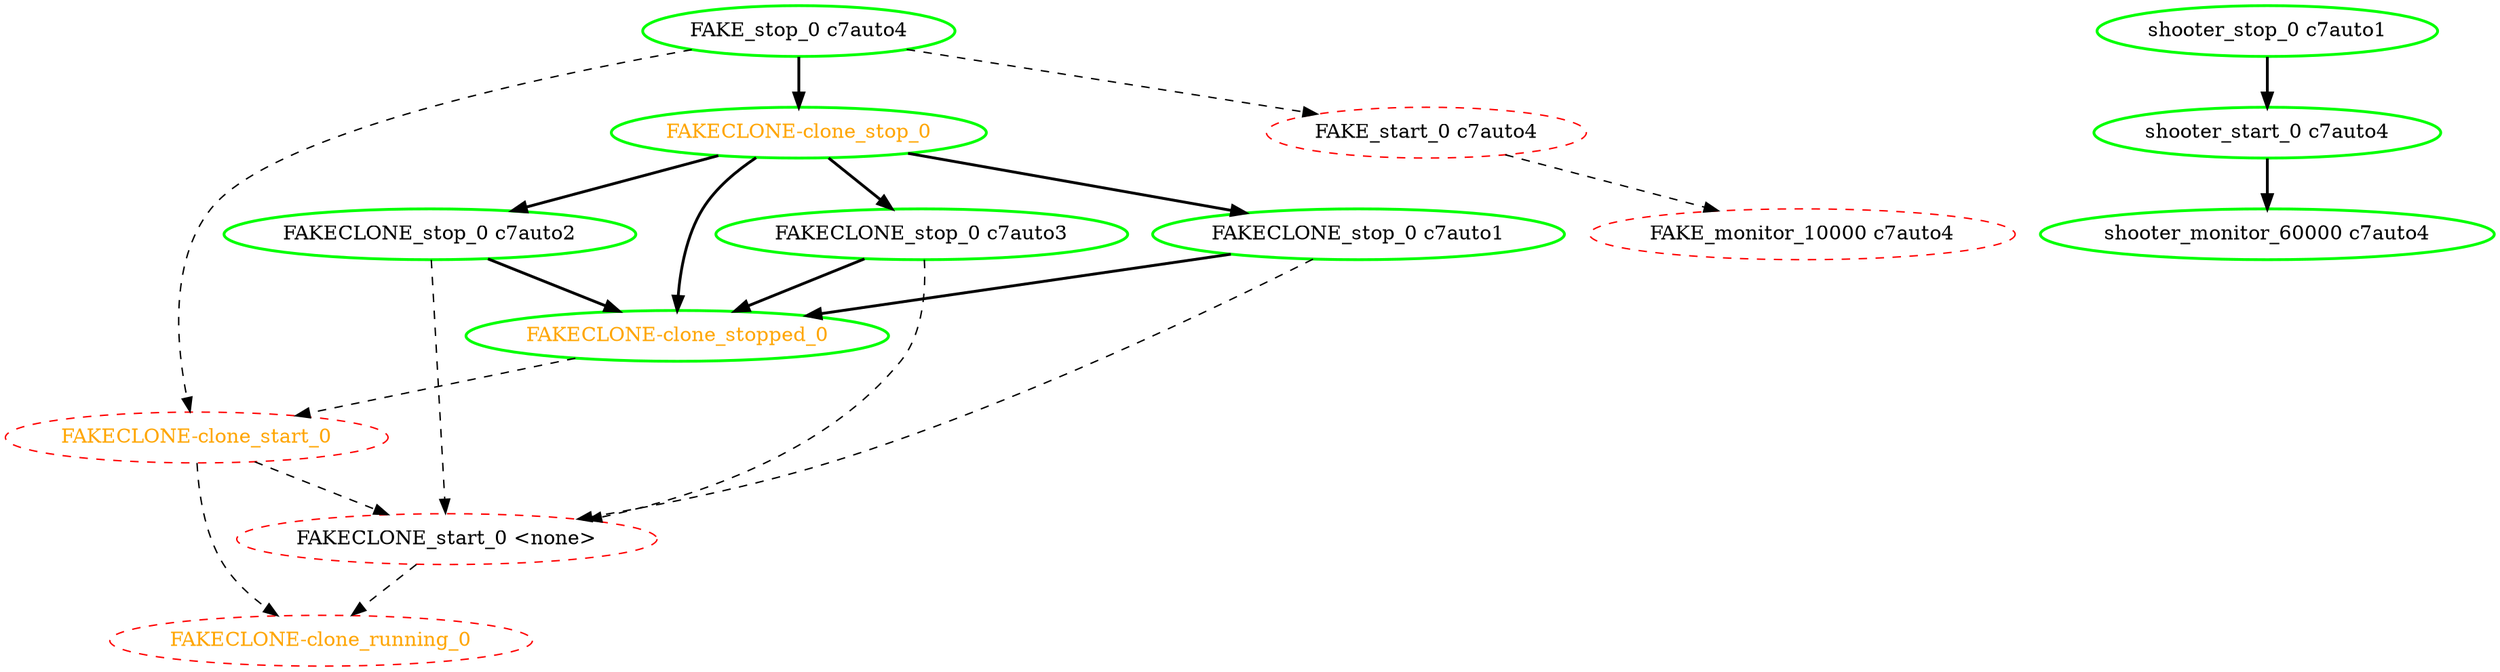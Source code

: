  digraph "g" {
"FAKECLONE-clone_running_0" [ style=dashed color="red" fontcolor="orange"]
"FAKECLONE-clone_start_0" -> "FAKECLONE-clone_running_0" [ style = dashed]
"FAKECLONE-clone_start_0" -> "FAKECLONE_start_0 <none>" [ style = dashed]
"FAKECLONE-clone_start_0" [ style=dashed color="red" fontcolor="orange"]
"FAKECLONE-clone_stop_0" -> "FAKECLONE-clone_stopped_0" [ style = bold]
"FAKECLONE-clone_stop_0" -> "FAKECLONE_stop_0 c7auto1" [ style = bold]
"FAKECLONE-clone_stop_0" -> "FAKECLONE_stop_0 c7auto2" [ style = bold]
"FAKECLONE-clone_stop_0" -> "FAKECLONE_stop_0 c7auto3" [ style = bold]
"FAKECLONE-clone_stop_0" [ style=bold color="green" fontcolor="orange"]
"FAKECLONE-clone_stopped_0" -> "FAKECLONE-clone_start_0" [ style = dashed]
"FAKECLONE-clone_stopped_0" [ style=bold color="green" fontcolor="orange"]
"FAKECLONE_start_0 <none>" -> "FAKECLONE-clone_running_0" [ style = dashed]
"FAKECLONE_start_0 <none>" [ style=dashed color="red" fontcolor="black"]
"FAKECLONE_stop_0 c7auto1" -> "FAKECLONE-clone_stopped_0" [ style = bold]
"FAKECLONE_stop_0 c7auto1" -> "FAKECLONE_start_0 <none>" [ style = dashed]
"FAKECLONE_stop_0 c7auto1" [ style=bold color="green" fontcolor="black"]
"FAKECLONE_stop_0 c7auto2" -> "FAKECLONE-clone_stopped_0" [ style = bold]
"FAKECLONE_stop_0 c7auto2" -> "FAKECLONE_start_0 <none>" [ style = dashed]
"FAKECLONE_stop_0 c7auto2" [ style=bold color="green" fontcolor="black"]
"FAKECLONE_stop_0 c7auto3" -> "FAKECLONE-clone_stopped_0" [ style = bold]
"FAKECLONE_stop_0 c7auto3" -> "FAKECLONE_start_0 <none>" [ style = dashed]
"FAKECLONE_stop_0 c7auto3" [ style=bold color="green" fontcolor="black"]
"FAKE_monitor_10000 c7auto4" [ style=dashed color="red" fontcolor="black"]
"FAKE_start_0 c7auto4" -> "FAKE_monitor_10000 c7auto4" [ style = dashed]
"FAKE_start_0 c7auto4" [ style=dashed color="red" fontcolor="black"]
"FAKE_stop_0 c7auto4" -> "FAKECLONE-clone_start_0" [ style = dashed]
"FAKE_stop_0 c7auto4" -> "FAKECLONE-clone_stop_0" [ style = bold]
"FAKE_stop_0 c7auto4" -> "FAKE_start_0 c7auto4" [ style = dashed]
"FAKE_stop_0 c7auto4" [ style=bold color="green" fontcolor="black"]
"shooter_monitor_60000 c7auto4" [ style=bold color="green" fontcolor="black"]
"shooter_start_0 c7auto4" -> "shooter_monitor_60000 c7auto4" [ style = bold]
"shooter_start_0 c7auto4" [ style=bold color="green" fontcolor="black"]
"shooter_stop_0 c7auto1" -> "shooter_start_0 c7auto4" [ style = bold]
"shooter_stop_0 c7auto1" [ style=bold color="green" fontcolor="black"]
}

